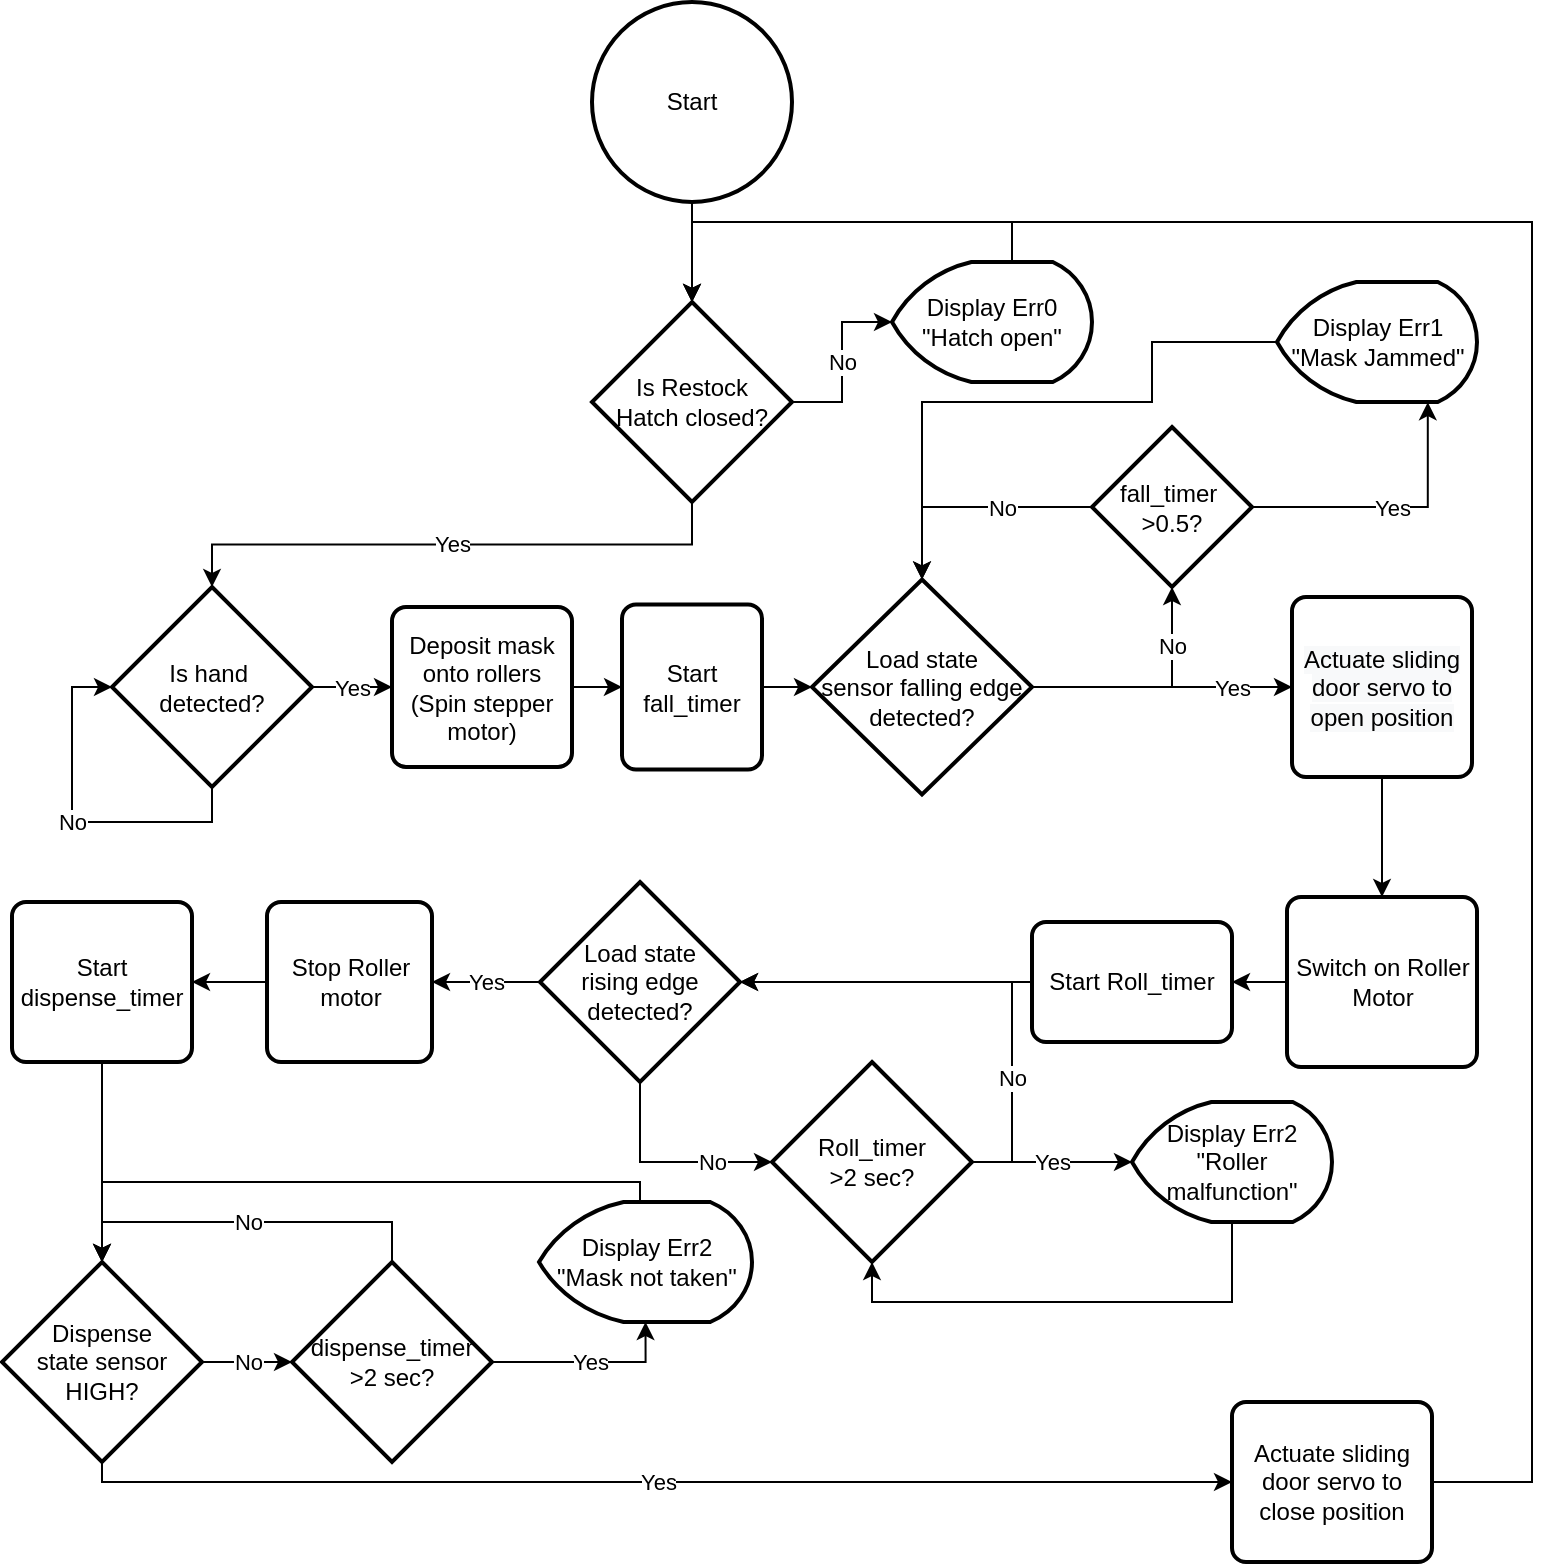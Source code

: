 <mxfile version="17.1.3" type="github">
  <diagram id="C5RBs43oDa-KdzZeNtuy" name="Page-1">
    <mxGraphModel dx="2130" dy="802" grid="1" gridSize="10" guides="1" tooltips="1" connect="1" arrows="1" fold="1" page="1" pageScale="1" pageWidth="827" pageHeight="1169" math="0" shadow="0">
      <root>
        <mxCell id="WIyWlLk6GJQsqaUBKTNV-0" />
        <mxCell id="WIyWlLk6GJQsqaUBKTNV-1" parent="WIyWlLk6GJQsqaUBKTNV-0" />
        <mxCell id="OCqANHgdrqqB7YlN0qXC-1" value="Start" style="strokeWidth=2;html=1;shape=mxgraph.flowchart.start_2;whiteSpace=wrap;" vertex="1" parent="WIyWlLk6GJQsqaUBKTNV-1">
          <mxGeometry x="340" y="220" width="100" height="100" as="geometry" />
        </mxCell>
        <mxCell id="OCqANHgdrqqB7YlN0qXC-56" value="Yes" style="edgeStyle=orthogonalEdgeStyle;rounded=0;orthogonalLoop=1;jettySize=auto;html=1;exitX=0.5;exitY=1;exitDx=0;exitDy=0;exitPerimeter=0;entryX=0.5;entryY=0;entryDx=0;entryDy=0;entryPerimeter=0;" edge="1" parent="WIyWlLk6GJQsqaUBKTNV-1" source="OCqANHgdrqqB7YlN0qXC-2" target="OCqANHgdrqqB7YlN0qXC-10">
          <mxGeometry relative="1" as="geometry" />
        </mxCell>
        <mxCell id="OCqANHgdrqqB7YlN0qXC-107" value="No" style="edgeStyle=orthogonalEdgeStyle;rounded=0;orthogonalLoop=1;jettySize=auto;html=1;exitX=1;exitY=0.5;exitDx=0;exitDy=0;exitPerimeter=0;entryX=0;entryY=0.5;entryDx=0;entryDy=0;entryPerimeter=0;" edge="1" parent="WIyWlLk6GJQsqaUBKTNV-1" source="OCqANHgdrqqB7YlN0qXC-2" target="OCqANHgdrqqB7YlN0qXC-7">
          <mxGeometry relative="1" as="geometry" />
        </mxCell>
        <mxCell id="OCqANHgdrqqB7YlN0qXC-2" value="Is Restock &lt;br&gt;Hatch closed?" style="strokeWidth=2;html=1;shape=mxgraph.flowchart.decision;whiteSpace=wrap;" vertex="1" parent="WIyWlLk6GJQsqaUBKTNV-1">
          <mxGeometry x="340" y="370" width="100" height="100" as="geometry" />
        </mxCell>
        <mxCell id="OCqANHgdrqqB7YlN0qXC-4" value="" style="endArrow=classic;html=1;rounded=0;exitX=0.5;exitY=1;exitDx=0;exitDy=0;exitPerimeter=0;entryX=0.5;entryY=0;entryDx=0;entryDy=0;entryPerimeter=0;" edge="1" parent="WIyWlLk6GJQsqaUBKTNV-1" source="OCqANHgdrqqB7YlN0qXC-1" target="OCqANHgdrqqB7YlN0qXC-2">
          <mxGeometry width="50" height="50" relative="1" as="geometry">
            <mxPoint x="520" y="170" as="sourcePoint" />
            <mxPoint x="570" y="120" as="targetPoint" />
          </mxGeometry>
        </mxCell>
        <mxCell id="OCqANHgdrqqB7YlN0qXC-24" style="edgeStyle=orthogonalEdgeStyle;rounded=0;orthogonalLoop=1;jettySize=auto;html=1;exitX=0.5;exitY=0;exitDx=0;exitDy=0;exitPerimeter=0;entryX=0.5;entryY=0;entryDx=0;entryDy=0;entryPerimeter=0;" edge="1" parent="WIyWlLk6GJQsqaUBKTNV-1" source="OCqANHgdrqqB7YlN0qXC-7" target="OCqANHgdrqqB7YlN0qXC-2">
          <mxGeometry relative="1" as="geometry">
            <Array as="points">
              <mxPoint x="550" y="330" />
              <mxPoint x="390" y="330" />
            </Array>
          </mxGeometry>
        </mxCell>
        <mxCell id="OCqANHgdrqqB7YlN0qXC-7" value="Display Err0 &quot;Hatch open&quot;" style="strokeWidth=2;html=1;shape=mxgraph.flowchart.display;whiteSpace=wrap;" vertex="1" parent="WIyWlLk6GJQsqaUBKTNV-1">
          <mxGeometry x="490" y="350" width="100" height="60" as="geometry" />
        </mxCell>
        <mxCell id="OCqANHgdrqqB7YlN0qXC-51" value="No" style="edgeStyle=orthogonalEdgeStyle;rounded=0;orthogonalLoop=1;jettySize=auto;html=1;exitX=0.5;exitY=1;exitDx=0;exitDy=0;exitPerimeter=0;entryX=0;entryY=0.5;entryDx=0;entryDy=0;entryPerimeter=0;" edge="1" parent="WIyWlLk6GJQsqaUBKTNV-1" source="OCqANHgdrqqB7YlN0qXC-10" target="OCqANHgdrqqB7YlN0qXC-10">
          <mxGeometry relative="1" as="geometry">
            <mxPoint x="10" y="560" as="targetPoint" />
            <Array as="points">
              <mxPoint x="150" y="630" />
              <mxPoint x="80" y="630" />
              <mxPoint x="80" y="562" />
            </Array>
          </mxGeometry>
        </mxCell>
        <mxCell id="OCqANHgdrqqB7YlN0qXC-52" value="Yes" style="edgeStyle=orthogonalEdgeStyle;rounded=0;orthogonalLoop=1;jettySize=auto;html=1;exitX=1;exitY=0.5;exitDx=0;exitDy=0;exitPerimeter=0;entryX=0;entryY=0.5;entryDx=0;entryDy=0;" edge="1" parent="WIyWlLk6GJQsqaUBKTNV-1" source="OCqANHgdrqqB7YlN0qXC-10" target="OCqANHgdrqqB7YlN0qXC-15">
          <mxGeometry relative="1" as="geometry" />
        </mxCell>
        <mxCell id="OCqANHgdrqqB7YlN0qXC-10" value="Is hand&amp;nbsp;&lt;br&gt;detected?" style="strokeWidth=2;html=1;shape=mxgraph.flowchart.decision;whiteSpace=wrap;" vertex="1" parent="WIyWlLk6GJQsqaUBKTNV-1">
          <mxGeometry x="100" y="512.5" width="100" height="100" as="geometry" />
        </mxCell>
        <mxCell id="OCqANHgdrqqB7YlN0qXC-103" value="" style="edgeStyle=orthogonalEdgeStyle;rounded=0;orthogonalLoop=1;jettySize=auto;html=1;" edge="1" parent="WIyWlLk6GJQsqaUBKTNV-1" source="OCqANHgdrqqB7YlN0qXC-15" target="OCqANHgdrqqB7YlN0qXC-100">
          <mxGeometry relative="1" as="geometry" />
        </mxCell>
        <mxCell id="OCqANHgdrqqB7YlN0qXC-15" value="Deposit mask onto rollers (Spin stepper motor)" style="rounded=1;whiteSpace=wrap;html=1;absoluteArcSize=1;arcSize=14;strokeWidth=2;" vertex="1" parent="WIyWlLk6GJQsqaUBKTNV-1">
          <mxGeometry x="240" y="522.5" width="90" height="80" as="geometry" />
        </mxCell>
        <mxCell id="OCqANHgdrqqB7YlN0qXC-85" style="edgeStyle=orthogonalEdgeStyle;rounded=0;orthogonalLoop=1;jettySize=auto;html=1;exitX=0;exitY=0.5;exitDx=0;exitDy=0;entryX=1;entryY=0.5;entryDx=0;entryDy=0;" edge="1" parent="WIyWlLk6GJQsqaUBKTNV-1" source="OCqANHgdrqqB7YlN0qXC-16" target="OCqANHgdrqqB7YlN0qXC-82">
          <mxGeometry relative="1" as="geometry" />
        </mxCell>
        <mxCell id="OCqANHgdrqqB7YlN0qXC-16" value="Switch on Roller Motor" style="rounded=1;whiteSpace=wrap;html=1;absoluteArcSize=1;arcSize=14;strokeWidth=2;" vertex="1" parent="WIyWlLk6GJQsqaUBKTNV-1">
          <mxGeometry x="687.5" y="667.5" width="95" height="85" as="geometry" />
        </mxCell>
        <mxCell id="OCqANHgdrqqB7YlN0qXC-74" value="No" style="edgeStyle=orthogonalEdgeStyle;rounded=0;orthogonalLoop=1;jettySize=auto;html=1;exitX=0.5;exitY=1;exitDx=0;exitDy=0;exitPerimeter=0;entryX=0;entryY=0.5;entryDx=0;entryDy=0;entryPerimeter=0;" edge="1" parent="WIyWlLk6GJQsqaUBKTNV-1" source="OCqANHgdrqqB7YlN0qXC-18" target="OCqANHgdrqqB7YlN0qXC-72">
          <mxGeometry x="0.433" relative="1" as="geometry">
            <mxPoint as="offset" />
          </mxGeometry>
        </mxCell>
        <mxCell id="OCqANHgdrqqB7YlN0qXC-78" value="Yes" style="edgeStyle=orthogonalEdgeStyle;rounded=0;orthogonalLoop=1;jettySize=auto;html=1;exitX=0;exitY=0.5;exitDx=0;exitDy=0;exitPerimeter=0;entryX=1;entryY=0.5;entryDx=0;entryDy=0;" edge="1" parent="WIyWlLk6GJQsqaUBKTNV-1" source="OCqANHgdrqqB7YlN0qXC-18" target="OCqANHgdrqqB7YlN0qXC-26">
          <mxGeometry relative="1" as="geometry">
            <mxPoint x="180" y="709.974" as="targetPoint" />
          </mxGeometry>
        </mxCell>
        <mxCell id="OCqANHgdrqqB7YlN0qXC-18" value="Load state &lt;br&gt;rising edge detected?" style="strokeWidth=2;html=1;shape=mxgraph.flowchart.decision;whiteSpace=wrap;" vertex="1" parent="WIyWlLk6GJQsqaUBKTNV-1">
          <mxGeometry x="314" y="660" width="100" height="100" as="geometry" />
        </mxCell>
        <mxCell id="OCqANHgdrqqB7YlN0qXC-88" value="" style="edgeStyle=orthogonalEdgeStyle;rounded=0;orthogonalLoop=1;jettySize=auto;html=1;" edge="1" parent="WIyWlLk6GJQsqaUBKTNV-1" source="OCqANHgdrqqB7YlN0qXC-26" target="OCqANHgdrqqB7YlN0qXC-87">
          <mxGeometry relative="1" as="geometry" />
        </mxCell>
        <mxCell id="OCqANHgdrqqB7YlN0qXC-26" value="Stop Roller motor" style="rounded=1;whiteSpace=wrap;html=1;absoluteArcSize=1;arcSize=14;strokeWidth=2;" vertex="1" parent="WIyWlLk6GJQsqaUBKTNV-1">
          <mxGeometry x="177.5" y="670" width="82.5" height="80" as="geometry" />
        </mxCell>
        <mxCell id="OCqANHgdrqqB7YlN0qXC-67" style="edgeStyle=orthogonalEdgeStyle;rounded=0;orthogonalLoop=1;jettySize=auto;html=1;exitX=0.5;exitY=1;exitDx=0;exitDy=0;entryX=0.5;entryY=0;entryDx=0;entryDy=0;" edge="1" parent="WIyWlLk6GJQsqaUBKTNV-1" source="OCqANHgdrqqB7YlN0qXC-35" target="OCqANHgdrqqB7YlN0qXC-16">
          <mxGeometry relative="1" as="geometry" />
        </mxCell>
        <mxCell id="OCqANHgdrqqB7YlN0qXC-35" value="&lt;span style=&quot;color: rgb(0 , 0 , 0) ; font-family: &amp;#34;helvetica&amp;#34; ; font-size: 12px ; font-style: normal ; font-weight: 400 ; letter-spacing: normal ; text-align: center ; text-indent: 0px ; text-transform: none ; word-spacing: 0px ; background-color: rgb(248 , 249 , 250) ; display: inline ; float: none&quot;&gt;Actuate sliding door servo to open position&lt;/span&gt;" style="rounded=1;whiteSpace=wrap;html=1;absoluteArcSize=1;arcSize=14;strokeWidth=2;" vertex="1" parent="WIyWlLk6GJQsqaUBKTNV-1">
          <mxGeometry x="690" y="517.5" width="90" height="90" as="geometry" />
        </mxCell>
        <mxCell id="OCqANHgdrqqB7YlN0qXC-91" value="No" style="edgeStyle=orthogonalEdgeStyle;rounded=0;orthogonalLoop=1;jettySize=auto;html=1;exitX=1;exitY=0.5;exitDx=0;exitDy=0;exitPerimeter=0;entryX=0;entryY=0.5;entryDx=0;entryDy=0;entryPerimeter=0;" edge="1" parent="WIyWlLk6GJQsqaUBKTNV-1" source="OCqANHgdrqqB7YlN0qXC-40" target="OCqANHgdrqqB7YlN0qXC-90">
          <mxGeometry relative="1" as="geometry" />
        </mxCell>
        <mxCell id="OCqANHgdrqqB7YlN0qXC-98" value="Yes" style="edgeStyle=orthogonalEdgeStyle;rounded=0;orthogonalLoop=1;jettySize=auto;html=1;exitX=0.5;exitY=1;exitDx=0;exitDy=0;exitPerimeter=0;entryX=0;entryY=0.5;entryDx=0;entryDy=0;" edge="1" parent="WIyWlLk6GJQsqaUBKTNV-1" source="OCqANHgdrqqB7YlN0qXC-40" target="OCqANHgdrqqB7YlN0qXC-44">
          <mxGeometry relative="1" as="geometry">
            <Array as="points">
              <mxPoint x="95" y="960" />
            </Array>
          </mxGeometry>
        </mxCell>
        <mxCell id="OCqANHgdrqqB7YlN0qXC-40" value="Dispense &lt;br&gt;state sensor HIGH?" style="strokeWidth=2;html=1;shape=mxgraph.flowchart.decision;whiteSpace=wrap;" vertex="1" parent="WIyWlLk6GJQsqaUBKTNV-1">
          <mxGeometry x="45" y="850" width="100" height="100" as="geometry" />
        </mxCell>
        <mxCell id="OCqANHgdrqqB7YlN0qXC-99" style="edgeStyle=orthogonalEdgeStyle;rounded=0;orthogonalLoop=1;jettySize=auto;html=1;exitX=1;exitY=0.5;exitDx=0;exitDy=0;entryX=0.5;entryY=0;entryDx=0;entryDy=0;entryPerimeter=0;" edge="1" parent="WIyWlLk6GJQsqaUBKTNV-1" source="OCqANHgdrqqB7YlN0qXC-44" target="OCqANHgdrqqB7YlN0qXC-2">
          <mxGeometry relative="1" as="geometry">
            <Array as="points">
              <mxPoint x="810" y="960" />
              <mxPoint x="810" y="330" />
              <mxPoint x="390" y="330" />
            </Array>
          </mxGeometry>
        </mxCell>
        <mxCell id="OCqANHgdrqqB7YlN0qXC-44" value="Actuate sliding door servo to close position" style="rounded=1;whiteSpace=wrap;html=1;absoluteArcSize=1;arcSize=14;strokeWidth=2;" vertex="1" parent="WIyWlLk6GJQsqaUBKTNV-1">
          <mxGeometry x="660" y="920" width="100" height="80" as="geometry" />
        </mxCell>
        <mxCell id="OCqANHgdrqqB7YlN0qXC-66" value="Yes" style="edgeStyle=orthogonalEdgeStyle;rounded=0;orthogonalLoop=1;jettySize=auto;html=1;exitX=1;exitY=0.5;exitDx=0;exitDy=0;exitPerimeter=0;entryX=0;entryY=0.5;entryDx=0;entryDy=0;" edge="1" parent="WIyWlLk6GJQsqaUBKTNV-1" source="OCqANHgdrqqB7YlN0qXC-60" target="OCqANHgdrqqB7YlN0qXC-35">
          <mxGeometry x="0.538" relative="1" as="geometry">
            <mxPoint as="offset" />
          </mxGeometry>
        </mxCell>
        <mxCell id="OCqANHgdrqqB7YlN0qXC-106" value="No" style="edgeStyle=orthogonalEdgeStyle;rounded=0;orthogonalLoop=1;jettySize=auto;html=1;exitX=1;exitY=0.5;exitDx=0;exitDy=0;exitPerimeter=0;entryX=0.5;entryY=1;entryDx=0;entryDy=0;entryPerimeter=0;" edge="1" parent="WIyWlLk6GJQsqaUBKTNV-1" source="OCqANHgdrqqB7YlN0qXC-60" target="OCqANHgdrqqB7YlN0qXC-105">
          <mxGeometry x="0.51" relative="1" as="geometry">
            <mxPoint as="offset" />
          </mxGeometry>
        </mxCell>
        <mxCell id="OCqANHgdrqqB7YlN0qXC-60" value="Load state &lt;br&gt;sensor falling edge &lt;br&gt;detected?" style="strokeWidth=2;html=1;shape=mxgraph.flowchart.decision;whiteSpace=wrap;" vertex="1" parent="WIyWlLk6GJQsqaUBKTNV-1">
          <mxGeometry x="450" y="508.75" width="110" height="107.5" as="geometry" />
        </mxCell>
        <mxCell id="OCqANHgdrqqB7YlN0qXC-111" style="edgeStyle=orthogonalEdgeStyle;rounded=0;orthogonalLoop=1;jettySize=auto;html=1;exitX=0;exitY=0.5;exitDx=0;exitDy=0;exitPerimeter=0;entryX=0.5;entryY=0;entryDx=0;entryDy=0;entryPerimeter=0;" edge="1" parent="WIyWlLk6GJQsqaUBKTNV-1" source="OCqANHgdrqqB7YlN0qXC-63" target="OCqANHgdrqqB7YlN0qXC-60">
          <mxGeometry relative="1" as="geometry">
            <Array as="points">
              <mxPoint x="620" y="390" />
              <mxPoint x="620" y="420" />
              <mxPoint x="505" y="420" />
            </Array>
          </mxGeometry>
        </mxCell>
        <mxCell id="OCqANHgdrqqB7YlN0qXC-63" value="Display Err1 &quot;Mask Jammed&quot;" style="strokeWidth=2;html=1;shape=mxgraph.flowchart.display;whiteSpace=wrap;" vertex="1" parent="WIyWlLk6GJQsqaUBKTNV-1">
          <mxGeometry x="682.5" y="360" width="100" height="60" as="geometry" />
        </mxCell>
        <mxCell id="OCqANHgdrqqB7YlN0qXC-75" value="No" style="edgeStyle=orthogonalEdgeStyle;rounded=0;orthogonalLoop=1;jettySize=auto;html=1;exitX=1;exitY=0.5;exitDx=0;exitDy=0;exitPerimeter=0;entryX=1;entryY=0.5;entryDx=0;entryDy=0;entryPerimeter=0;" edge="1" parent="WIyWlLk6GJQsqaUBKTNV-1" source="OCqANHgdrqqB7YlN0qXC-72" target="OCqANHgdrqqB7YlN0qXC-18">
          <mxGeometry x="-0.492" relative="1" as="geometry">
            <mxPoint as="offset" />
          </mxGeometry>
        </mxCell>
        <mxCell id="OCqANHgdrqqB7YlN0qXC-80" value="Yes" style="edgeStyle=orthogonalEdgeStyle;rounded=0;orthogonalLoop=1;jettySize=auto;html=1;exitX=1;exitY=0.5;exitDx=0;exitDy=0;exitPerimeter=0;entryX=0;entryY=0.5;entryDx=0;entryDy=0;entryPerimeter=0;" edge="1" parent="WIyWlLk6GJQsqaUBKTNV-1" source="OCqANHgdrqqB7YlN0qXC-72" target="OCqANHgdrqqB7YlN0qXC-79">
          <mxGeometry relative="1" as="geometry" />
        </mxCell>
        <mxCell id="OCqANHgdrqqB7YlN0qXC-72" value="Roll_timer &lt;br&gt;&amp;gt;2 sec?" style="strokeWidth=2;html=1;shape=mxgraph.flowchart.decision;whiteSpace=wrap;" vertex="1" parent="WIyWlLk6GJQsqaUBKTNV-1">
          <mxGeometry x="430" y="750" width="100" height="100" as="geometry" />
        </mxCell>
        <mxCell id="OCqANHgdrqqB7YlN0qXC-81" style="edgeStyle=orthogonalEdgeStyle;rounded=0;orthogonalLoop=1;jettySize=auto;html=1;exitX=0.5;exitY=1;exitDx=0;exitDy=0;exitPerimeter=0;entryX=0.5;entryY=1;entryDx=0;entryDy=0;entryPerimeter=0;" edge="1" parent="WIyWlLk6GJQsqaUBKTNV-1" source="OCqANHgdrqqB7YlN0qXC-79" target="OCqANHgdrqqB7YlN0qXC-72">
          <mxGeometry relative="1" as="geometry" />
        </mxCell>
        <mxCell id="OCqANHgdrqqB7YlN0qXC-79" value="Display Err2 &quot;Roller malfunction&quot;" style="strokeWidth=2;html=1;shape=mxgraph.flowchart.display;whiteSpace=wrap;" vertex="1" parent="WIyWlLk6GJQsqaUBKTNV-1">
          <mxGeometry x="610" y="770" width="100" height="60" as="geometry" />
        </mxCell>
        <mxCell id="OCqANHgdrqqB7YlN0qXC-83" style="edgeStyle=orthogonalEdgeStyle;rounded=0;orthogonalLoop=1;jettySize=auto;html=1;exitX=0;exitY=0.5;exitDx=0;exitDy=0;entryX=1;entryY=0.5;entryDx=0;entryDy=0;entryPerimeter=0;" edge="1" parent="WIyWlLk6GJQsqaUBKTNV-1" source="OCqANHgdrqqB7YlN0qXC-82" target="OCqANHgdrqqB7YlN0qXC-18">
          <mxGeometry relative="1" as="geometry" />
        </mxCell>
        <mxCell id="OCqANHgdrqqB7YlN0qXC-82" value="Start Roll_timer" style="rounded=1;whiteSpace=wrap;html=1;absoluteArcSize=1;arcSize=14;strokeWidth=2;" vertex="1" parent="WIyWlLk6GJQsqaUBKTNV-1">
          <mxGeometry x="560" y="680" width="100" height="60" as="geometry" />
        </mxCell>
        <mxCell id="OCqANHgdrqqB7YlN0qXC-89" value="" style="edgeStyle=orthogonalEdgeStyle;rounded=0;orthogonalLoop=1;jettySize=auto;html=1;" edge="1" parent="WIyWlLk6GJQsqaUBKTNV-1" source="OCqANHgdrqqB7YlN0qXC-87" target="OCqANHgdrqqB7YlN0qXC-40">
          <mxGeometry relative="1" as="geometry" />
        </mxCell>
        <mxCell id="OCqANHgdrqqB7YlN0qXC-87" value="Start dispense_timer" style="rounded=1;whiteSpace=wrap;html=1;absoluteArcSize=1;arcSize=14;strokeWidth=2;" vertex="1" parent="WIyWlLk6GJQsqaUBKTNV-1">
          <mxGeometry x="50" y="670" width="90" height="80" as="geometry" />
        </mxCell>
        <mxCell id="OCqANHgdrqqB7YlN0qXC-92" value="No" style="edgeStyle=orthogonalEdgeStyle;rounded=0;orthogonalLoop=1;jettySize=auto;html=1;exitX=0.5;exitY=0;exitDx=0;exitDy=0;exitPerimeter=0;entryX=0.5;entryY=0;entryDx=0;entryDy=0;entryPerimeter=0;" edge="1" parent="WIyWlLk6GJQsqaUBKTNV-1" source="OCqANHgdrqqB7YlN0qXC-90" target="OCqANHgdrqqB7YlN0qXC-40">
          <mxGeometry relative="1" as="geometry" />
        </mxCell>
        <mxCell id="OCqANHgdrqqB7YlN0qXC-94" value="Yes" style="edgeStyle=orthogonalEdgeStyle;rounded=0;orthogonalLoop=1;jettySize=auto;html=1;exitX=1;exitY=0.5;exitDx=0;exitDy=0;exitPerimeter=0;entryX=0.5;entryY=1;entryDx=0;entryDy=0;entryPerimeter=0;" edge="1" parent="WIyWlLk6GJQsqaUBKTNV-1" source="OCqANHgdrqqB7YlN0qXC-90" target="OCqANHgdrqqB7YlN0qXC-93">
          <mxGeometry relative="1" as="geometry" />
        </mxCell>
        <mxCell id="OCqANHgdrqqB7YlN0qXC-90" value="dispense_timer&lt;br&gt;&amp;gt;2 sec?" style="strokeWidth=2;html=1;shape=mxgraph.flowchart.decision;whiteSpace=wrap;" vertex="1" parent="WIyWlLk6GJQsqaUBKTNV-1">
          <mxGeometry x="190" y="850" width="100" height="100" as="geometry" />
        </mxCell>
        <mxCell id="OCqANHgdrqqB7YlN0qXC-96" style="edgeStyle=orthogonalEdgeStyle;rounded=0;orthogonalLoop=1;jettySize=auto;html=1;exitX=0.5;exitY=0;exitDx=0;exitDy=0;exitPerimeter=0;entryX=0.5;entryY=0;entryDx=0;entryDy=0;entryPerimeter=0;" edge="1" parent="WIyWlLk6GJQsqaUBKTNV-1" source="OCqANHgdrqqB7YlN0qXC-93" target="OCqANHgdrqqB7YlN0qXC-40">
          <mxGeometry relative="1" as="geometry">
            <Array as="points">
              <mxPoint x="364" y="810" />
              <mxPoint x="95" y="810" />
            </Array>
          </mxGeometry>
        </mxCell>
        <mxCell id="OCqANHgdrqqB7YlN0qXC-93" value="Display Err2 &lt;br&gt;&quot;Mask not taken&quot;" style="strokeWidth=2;html=1;shape=mxgraph.flowchart.display;whiteSpace=wrap;" vertex="1" parent="WIyWlLk6GJQsqaUBKTNV-1">
          <mxGeometry x="313.5" y="820" width="106.5" height="60" as="geometry" />
        </mxCell>
        <mxCell id="OCqANHgdrqqB7YlN0qXC-108" value="" style="edgeStyle=orthogonalEdgeStyle;rounded=0;orthogonalLoop=1;jettySize=auto;html=1;" edge="1" parent="WIyWlLk6GJQsqaUBKTNV-1" source="OCqANHgdrqqB7YlN0qXC-100" target="OCqANHgdrqqB7YlN0qXC-60">
          <mxGeometry relative="1" as="geometry" />
        </mxCell>
        <mxCell id="OCqANHgdrqqB7YlN0qXC-100" value="Start fall_timer" style="rounded=1;whiteSpace=wrap;html=1;absoluteArcSize=1;arcSize=14;strokeWidth=2;" vertex="1" parent="WIyWlLk6GJQsqaUBKTNV-1">
          <mxGeometry x="355" y="521.25" width="70" height="82.5" as="geometry" />
        </mxCell>
        <mxCell id="OCqANHgdrqqB7YlN0qXC-109" value="No" style="edgeStyle=orthogonalEdgeStyle;rounded=0;orthogonalLoop=1;jettySize=auto;html=1;exitX=0;exitY=0.5;exitDx=0;exitDy=0;exitPerimeter=0;entryX=0.5;entryY=0;entryDx=0;entryDy=0;entryPerimeter=0;" edge="1" parent="WIyWlLk6GJQsqaUBKTNV-1" source="OCqANHgdrqqB7YlN0qXC-105" target="OCqANHgdrqqB7YlN0qXC-60">
          <mxGeometry x="-0.252" relative="1" as="geometry">
            <mxPoint as="offset" />
          </mxGeometry>
        </mxCell>
        <mxCell id="OCqANHgdrqqB7YlN0qXC-110" value="Yes" style="edgeStyle=orthogonalEdgeStyle;rounded=0;orthogonalLoop=1;jettySize=auto;html=1;exitX=1;exitY=0.5;exitDx=0;exitDy=0;exitPerimeter=0;entryX=0.754;entryY=1.002;entryDx=0;entryDy=0;entryPerimeter=0;" edge="1" parent="WIyWlLk6GJQsqaUBKTNV-1" source="OCqANHgdrqqB7YlN0qXC-105" target="OCqANHgdrqqB7YlN0qXC-63">
          <mxGeometry relative="1" as="geometry" />
        </mxCell>
        <mxCell id="OCqANHgdrqqB7YlN0qXC-105" value="fall_timer&amp;nbsp;&lt;br&gt;&amp;gt;0.5?" style="strokeWidth=2;html=1;shape=mxgraph.flowchart.decision;whiteSpace=wrap;" vertex="1" parent="WIyWlLk6GJQsqaUBKTNV-1">
          <mxGeometry x="590" y="432.5" width="80" height="80" as="geometry" />
        </mxCell>
      </root>
    </mxGraphModel>
  </diagram>
</mxfile>
